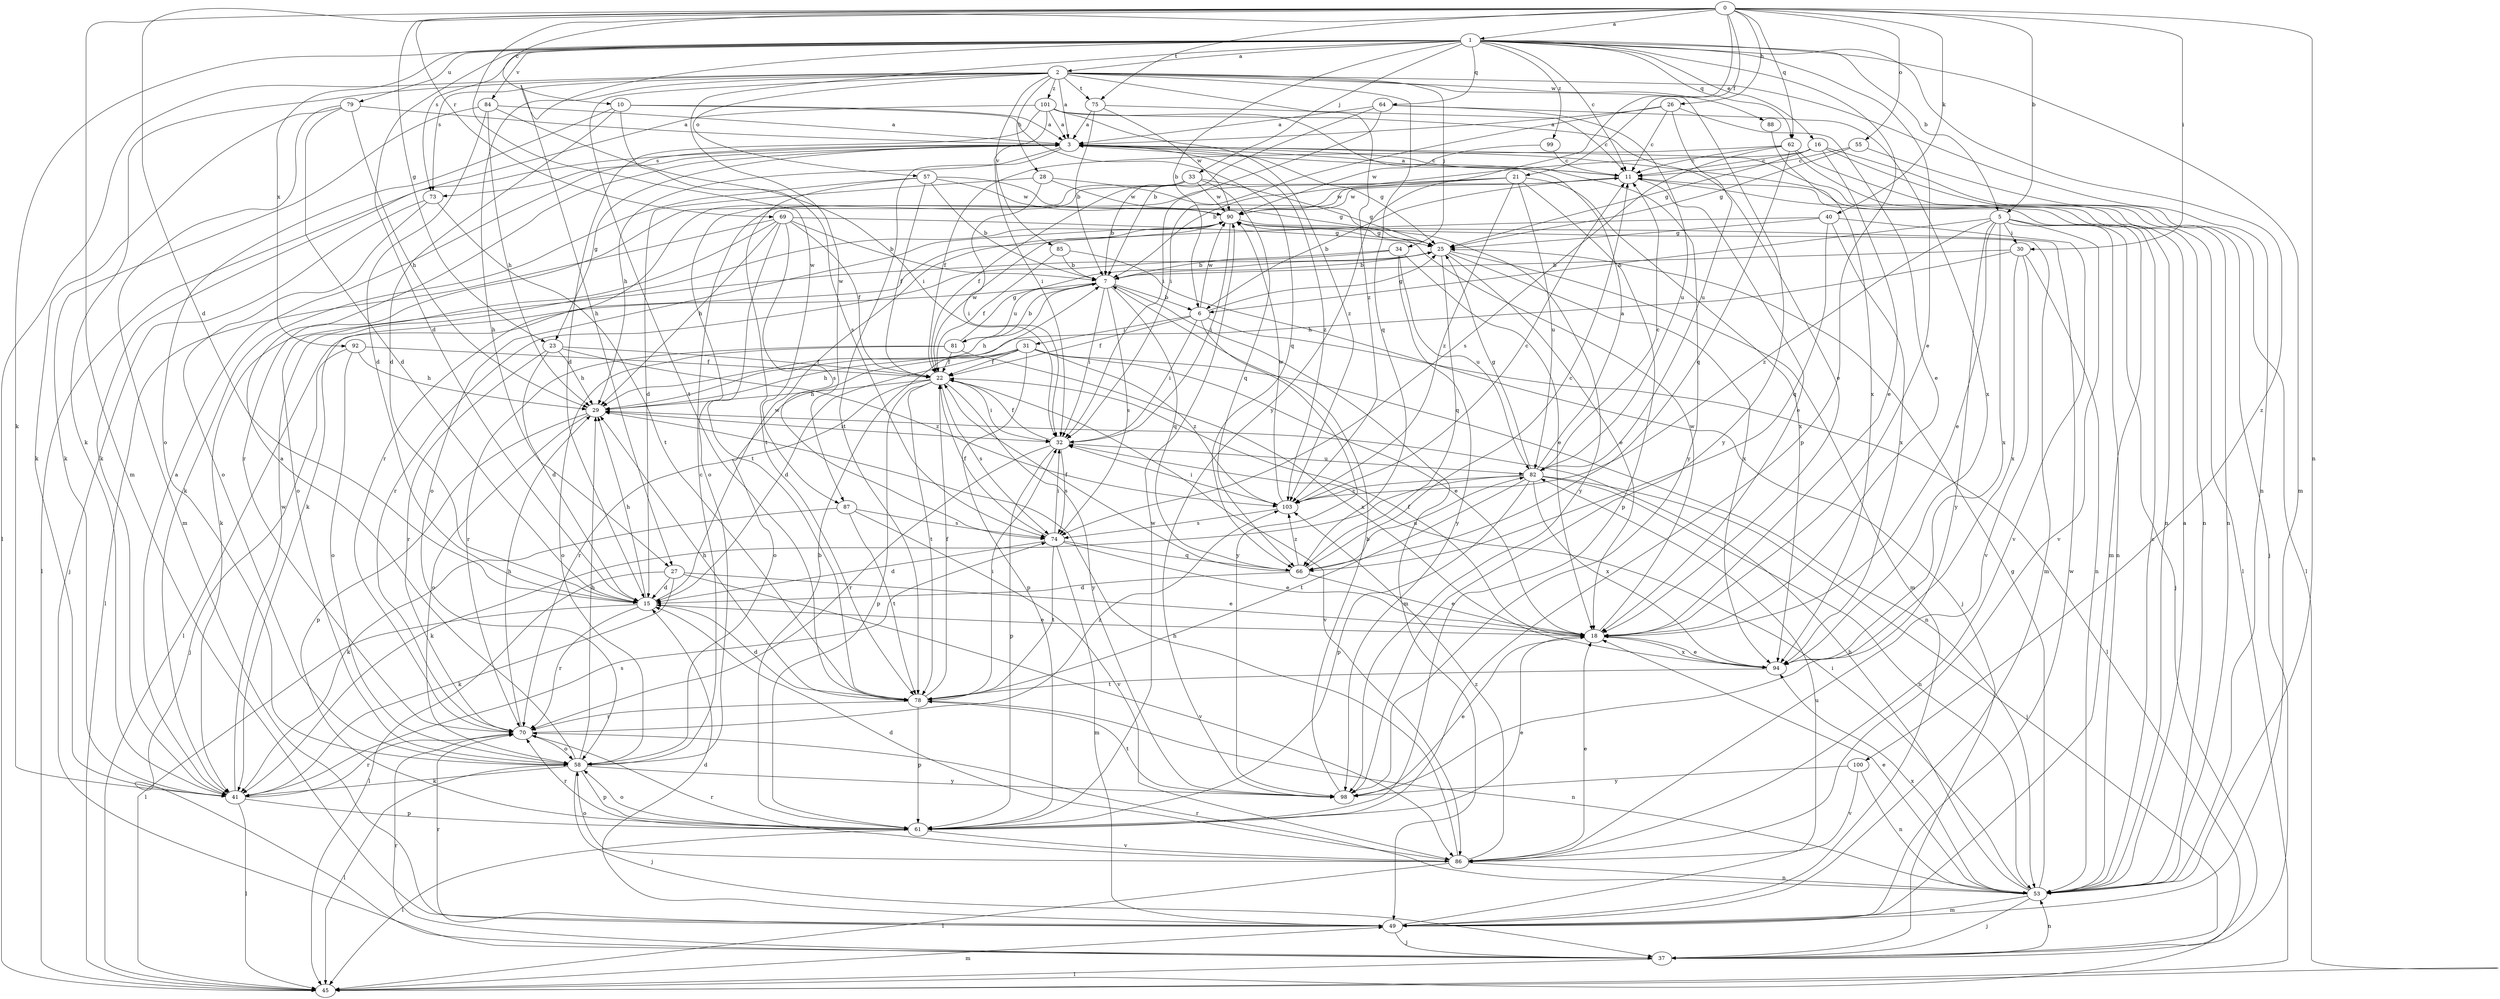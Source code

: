 strict digraph  {
0;
1;
2;
3;
5;
6;
7;
10;
11;
15;
16;
18;
21;
22;
23;
25;
26;
27;
28;
29;
30;
31;
32;
33;
34;
37;
40;
41;
45;
49;
53;
55;
57;
58;
61;
62;
64;
66;
69;
70;
73;
74;
75;
78;
79;
81;
82;
84;
85;
86;
87;
88;
90;
92;
94;
98;
99;
100;
101;
103;
0 -> 1  [label=a];
0 -> 5  [label=b];
0 -> 10  [label=c];
0 -> 15  [label=d];
0 -> 21  [label=f];
0 -> 23  [label=g];
0 -> 26  [label=h];
0 -> 30  [label=i];
0 -> 40  [label=k];
0 -> 49  [label=m];
0 -> 53  [label=n];
0 -> 55  [label=o];
0 -> 62  [label=q];
0 -> 69  [label=r];
0 -> 75  [label=t];
0 -> 87  [label=w];
0 -> 98  [label=y];
1 -> 2  [label=a];
1 -> 5  [label=b];
1 -> 6  [label=b];
1 -> 11  [label=c];
1 -> 15  [label=d];
1 -> 16  [label=e];
1 -> 18  [label=e];
1 -> 27  [label=h];
1 -> 33  [label=j];
1 -> 41  [label=k];
1 -> 49  [label=m];
1 -> 61  [label=p];
1 -> 62  [label=q];
1 -> 64  [label=q];
1 -> 73  [label=s];
1 -> 79  [label=u];
1 -> 84  [label=v];
1 -> 87  [label=w];
1 -> 92  [label=x];
1 -> 99  [label=z];
1 -> 100  [label=z];
2 -> 3  [label=a];
2 -> 27  [label=h];
2 -> 28  [label=h];
2 -> 34  [label=j];
2 -> 41  [label=k];
2 -> 45  [label=l];
2 -> 53  [label=n];
2 -> 57  [label=o];
2 -> 66  [label=q];
2 -> 73  [label=s];
2 -> 75  [label=t];
2 -> 78  [label=t];
2 -> 85  [label=v];
2 -> 88  [label=w];
2 -> 98  [label=y];
2 -> 101  [label=z];
2 -> 103  [label=z];
3 -> 11  [label=c];
3 -> 23  [label=g];
3 -> 25  [label=g];
3 -> 29  [label=h];
3 -> 45  [label=l];
3 -> 53  [label=n];
3 -> 73  [label=s];
3 -> 78  [label=t];
3 -> 103  [label=z];
5 -> 6  [label=b];
5 -> 18  [label=e];
5 -> 30  [label=i];
5 -> 37  [label=j];
5 -> 53  [label=n];
5 -> 86  [label=v];
5 -> 94  [label=x];
5 -> 98  [label=y];
5 -> 103  [label=z];
6 -> 22  [label=f];
6 -> 25  [label=g];
6 -> 31  [label=i];
6 -> 32  [label=i];
6 -> 45  [label=l];
6 -> 90  [label=w];
6 -> 98  [label=y];
7 -> 6  [label=b];
7 -> 29  [label=h];
7 -> 32  [label=i];
7 -> 45  [label=l];
7 -> 49  [label=m];
7 -> 66  [label=q];
7 -> 74  [label=s];
7 -> 81  [label=u];
10 -> 3  [label=a];
10 -> 15  [label=d];
10 -> 58  [label=o];
10 -> 66  [label=q];
10 -> 74  [label=s];
11 -> 3  [label=a];
11 -> 6  [label=b];
11 -> 18  [label=e];
11 -> 49  [label=m];
11 -> 90  [label=w];
15 -> 18  [label=e];
15 -> 29  [label=h];
15 -> 45  [label=l];
15 -> 70  [label=r];
15 -> 90  [label=w];
16 -> 7  [label=b];
16 -> 11  [label=c];
16 -> 18  [label=e];
16 -> 25  [label=g];
16 -> 37  [label=j];
16 -> 53  [label=n];
18 -> 22  [label=f];
18 -> 90  [label=w];
18 -> 94  [label=x];
21 -> 58  [label=o];
21 -> 61  [label=p];
21 -> 70  [label=r];
21 -> 82  [label=u];
21 -> 90  [label=w];
21 -> 94  [label=x];
21 -> 103  [label=z];
22 -> 29  [label=h];
22 -> 32  [label=i];
22 -> 61  [label=p];
22 -> 70  [label=r];
22 -> 74  [label=s];
22 -> 78  [label=t];
22 -> 86  [label=v];
22 -> 90  [label=w];
22 -> 98  [label=y];
23 -> 15  [label=d];
23 -> 22  [label=f];
23 -> 29  [label=h];
23 -> 70  [label=r];
23 -> 103  [label=z];
25 -> 7  [label=b];
25 -> 18  [label=e];
25 -> 41  [label=k];
25 -> 49  [label=m];
25 -> 66  [label=q];
25 -> 94  [label=x];
26 -> 3  [label=a];
26 -> 11  [label=c];
26 -> 18  [label=e];
26 -> 32  [label=i];
26 -> 82  [label=u];
27 -> 15  [label=d];
27 -> 18  [label=e];
27 -> 41  [label=k];
27 -> 45  [label=l];
27 -> 86  [label=v];
28 -> 15  [label=d];
28 -> 32  [label=i];
28 -> 90  [label=w];
28 -> 98  [label=y];
29 -> 32  [label=i];
29 -> 58  [label=o];
29 -> 61  [label=p];
30 -> 7  [label=b];
30 -> 29  [label=h];
30 -> 53  [label=n];
30 -> 86  [label=v];
30 -> 94  [label=x];
31 -> 15  [label=d];
31 -> 18  [label=e];
31 -> 22  [label=f];
31 -> 29  [label=h];
31 -> 53  [label=n];
31 -> 58  [label=o];
31 -> 61  [label=p];
31 -> 103  [label=z];
32 -> 22  [label=f];
32 -> 61  [label=p];
32 -> 70  [label=r];
32 -> 74  [label=s];
32 -> 82  [label=u];
33 -> 7  [label=b];
33 -> 22  [label=f];
33 -> 25  [label=g];
33 -> 66  [label=q];
33 -> 70  [label=r];
33 -> 90  [label=w];
34 -> 7  [label=b];
34 -> 18  [label=e];
34 -> 70  [label=r];
34 -> 82  [label=u];
34 -> 98  [label=y];
37 -> 45  [label=l];
37 -> 53  [label=n];
37 -> 70  [label=r];
40 -> 25  [label=g];
40 -> 41  [label=k];
40 -> 66  [label=q];
40 -> 86  [label=v];
40 -> 94  [label=x];
41 -> 3  [label=a];
41 -> 45  [label=l];
41 -> 61  [label=p];
41 -> 70  [label=r];
41 -> 74  [label=s];
41 -> 90  [label=w];
45 -> 49  [label=m];
49 -> 15  [label=d];
49 -> 37  [label=j];
49 -> 70  [label=r];
49 -> 82  [label=u];
49 -> 90  [label=w];
53 -> 3  [label=a];
53 -> 11  [label=c];
53 -> 18  [label=e];
53 -> 25  [label=g];
53 -> 29  [label=h];
53 -> 32  [label=i];
53 -> 37  [label=j];
53 -> 49  [label=m];
53 -> 70  [label=r];
53 -> 94  [label=x];
55 -> 11  [label=c];
55 -> 25  [label=g];
55 -> 45  [label=l];
57 -> 7  [label=b];
57 -> 22  [label=f];
57 -> 25  [label=g];
57 -> 41  [label=k];
57 -> 78  [label=t];
57 -> 90  [label=w];
58 -> 3  [label=a];
58 -> 11  [label=c];
58 -> 29  [label=h];
58 -> 37  [label=j];
58 -> 41  [label=k];
58 -> 45  [label=l];
58 -> 61  [label=p];
58 -> 98  [label=y];
61 -> 7  [label=b];
61 -> 18  [label=e];
61 -> 45  [label=l];
61 -> 58  [label=o];
61 -> 70  [label=r];
61 -> 86  [label=v];
61 -> 90  [label=w];
62 -> 11  [label=c];
62 -> 22  [label=f];
62 -> 45  [label=l];
62 -> 53  [label=n];
62 -> 66  [label=q];
62 -> 74  [label=s];
64 -> 3  [label=a];
64 -> 7  [label=b];
64 -> 32  [label=i];
64 -> 82  [label=u];
64 -> 94  [label=x];
66 -> 11  [label=c];
66 -> 15  [label=d];
66 -> 18  [label=e];
66 -> 22  [label=f];
66 -> 82  [label=u];
66 -> 103  [label=z];
69 -> 7  [label=b];
69 -> 22  [label=f];
69 -> 25  [label=g];
69 -> 29  [label=h];
69 -> 45  [label=l];
69 -> 58  [label=o];
69 -> 74  [label=s];
69 -> 78  [label=t];
70 -> 29  [label=h];
70 -> 58  [label=o];
70 -> 103  [label=z];
73 -> 37  [label=j];
73 -> 58  [label=o];
73 -> 78  [label=t];
74 -> 15  [label=d];
74 -> 18  [label=e];
74 -> 22  [label=f];
74 -> 32  [label=i];
74 -> 49  [label=m];
74 -> 66  [label=q];
74 -> 78  [label=t];
75 -> 3  [label=a];
75 -> 7  [label=b];
75 -> 11  [label=c];
75 -> 90  [label=w];
78 -> 15  [label=d];
78 -> 22  [label=f];
78 -> 29  [label=h];
78 -> 32  [label=i];
78 -> 53  [label=n];
78 -> 61  [label=p];
78 -> 70  [label=r];
79 -> 3  [label=a];
79 -> 15  [label=d];
79 -> 29  [label=h];
79 -> 41  [label=k];
79 -> 49  [label=m];
81 -> 7  [label=b];
81 -> 22  [label=f];
81 -> 25  [label=g];
81 -> 58  [label=o];
81 -> 70  [label=r];
81 -> 94  [label=x];
82 -> 3  [label=a];
82 -> 11  [label=c];
82 -> 25  [label=g];
82 -> 37  [label=j];
82 -> 41  [label=k];
82 -> 53  [label=n];
82 -> 61  [label=p];
82 -> 78  [label=t];
82 -> 94  [label=x];
82 -> 103  [label=z];
84 -> 3  [label=a];
84 -> 15  [label=d];
84 -> 29  [label=h];
84 -> 32  [label=i];
84 -> 41  [label=k];
85 -> 7  [label=b];
85 -> 22  [label=f];
85 -> 37  [label=j];
86 -> 15  [label=d];
86 -> 18  [label=e];
86 -> 29  [label=h];
86 -> 45  [label=l];
86 -> 53  [label=n];
86 -> 58  [label=o];
86 -> 70  [label=r];
86 -> 103  [label=z];
87 -> 41  [label=k];
87 -> 74  [label=s];
87 -> 78  [label=t];
87 -> 86  [label=v];
88 -> 94  [label=x];
90 -> 25  [label=g];
90 -> 32  [label=i];
90 -> 49  [label=m];
90 -> 58  [label=o];
92 -> 22  [label=f];
92 -> 29  [label=h];
92 -> 37  [label=j];
92 -> 58  [label=o];
94 -> 18  [label=e];
94 -> 78  [label=t];
98 -> 7  [label=b];
98 -> 18  [label=e];
98 -> 78  [label=t];
99 -> 11  [label=c];
99 -> 90  [label=w];
100 -> 53  [label=n];
100 -> 86  [label=v];
100 -> 98  [label=y];
101 -> 3  [label=a];
101 -> 15  [label=d];
101 -> 18  [label=e];
101 -> 32  [label=i];
101 -> 41  [label=k];
101 -> 98  [label=y];
101 -> 103  [label=z];
103 -> 11  [label=c];
103 -> 32  [label=i];
103 -> 74  [label=s];
103 -> 90  [label=w];
}
